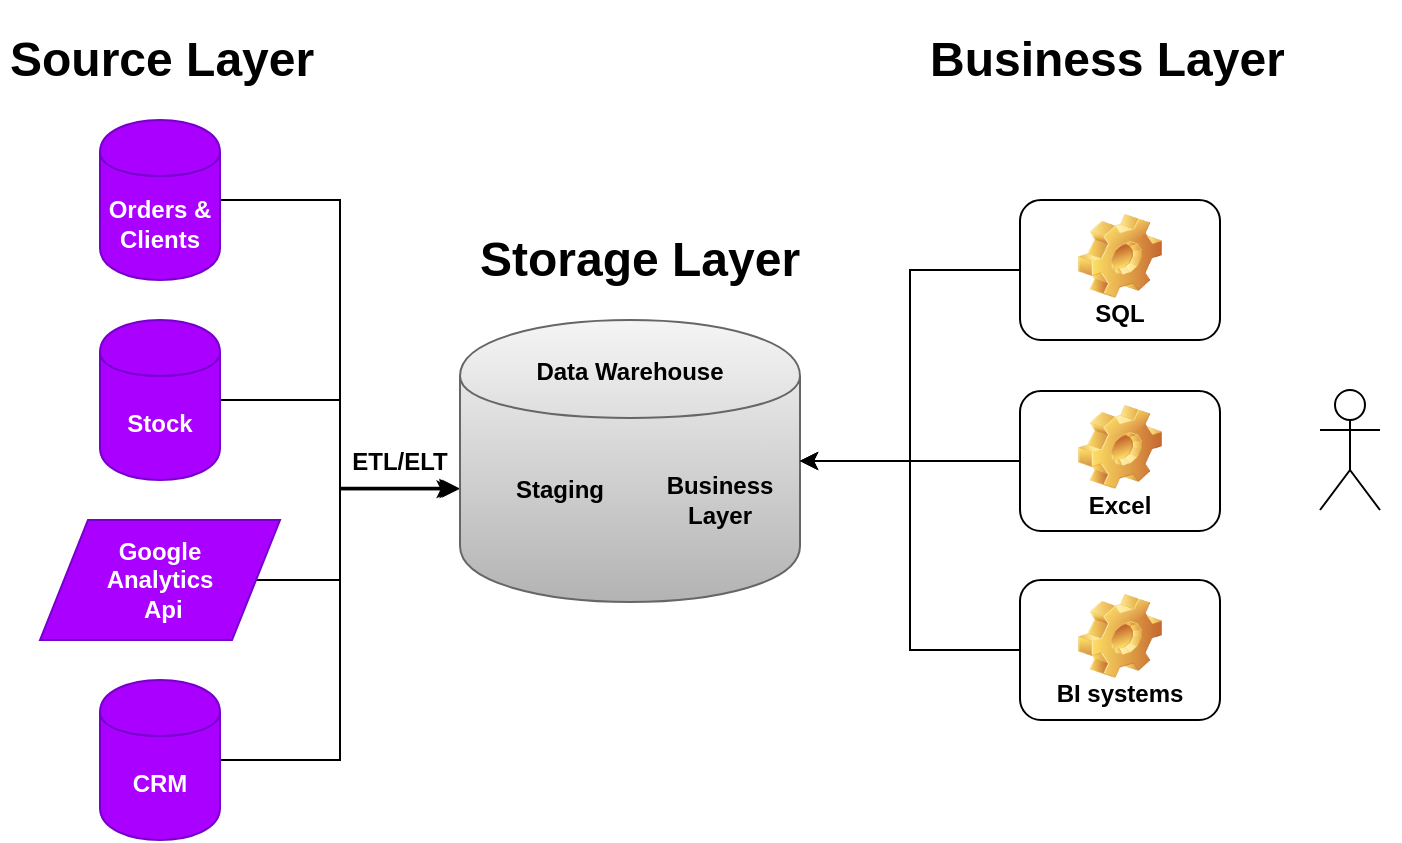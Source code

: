 <mxfile version="13.0.3" type="device"><diagram id="dXCG0oF36xIc1yctS2p7" name="Page-1"><mxGraphModel dx="1024" dy="680" grid="1" gridSize="10" guides="1" tooltips="1" connect="1" arrows="1" fold="1" page="1" pageScale="1" pageWidth="827" pageHeight="1169" math="0" shadow="0"><root><mxCell id="0"/><mxCell id="1" parent="0"/><mxCell id="pUR9qzl3h07Mnc_qxJL9-29" style="edgeStyle=orthogonalEdgeStyle;rounded=0;orthogonalLoop=1;jettySize=auto;html=1;entryX=-0.007;entryY=0.6;entryDx=0;entryDy=0;entryPerimeter=0;" parent="1" source="pUR9qzl3h07Mnc_qxJL9-1" target="pUR9qzl3h07Mnc_qxJL9-10" edge="1"><mxGeometry relative="1" as="geometry"><Array as="points"><mxPoint x="250" y="190"/><mxPoint x="250" y="335"/></Array></mxGeometry></mxCell><mxCell id="pUR9qzl3h07Mnc_qxJL9-1" value="Orders &amp;amp; Clients" style="shape=cylinder;whiteSpace=wrap;html=1;boundedLbl=1;backgroundOutline=1;fillColor=#aa00ff;strokeColor=#7700CC;fontStyle=1;fontColor=#ffffff;" parent="1" vertex="1"><mxGeometry x="130" y="150" width="60" height="80" as="geometry"/></mxCell><mxCell id="pUR9qzl3h07Mnc_qxJL9-30" style="edgeStyle=orthogonalEdgeStyle;rounded=0;orthogonalLoop=1;jettySize=auto;html=1;entryX=-0.016;entryY=0.6;entryDx=0;entryDy=0;entryPerimeter=0;" parent="1" source="pUR9qzl3h07Mnc_qxJL9-4" target="pUR9qzl3h07Mnc_qxJL9-10" edge="1"><mxGeometry relative="1" as="geometry"/></mxCell><mxCell id="pUR9qzl3h07Mnc_qxJL9-4" value="Stock" style="shape=cylinder;whiteSpace=wrap;html=1;boundedLbl=1;backgroundOutline=1;fillColor=#aa00ff;strokeColor=#7700CC;fontStyle=1;fontColor=#ffffff;" parent="1" vertex="1"><mxGeometry x="130" y="250" width="60" height="80" as="geometry"/></mxCell><mxCell id="pUR9qzl3h07Mnc_qxJL9-35" style="edgeStyle=orthogonalEdgeStyle;rounded=0;orthogonalLoop=1;jettySize=auto;html=1;entryX=0.001;entryY=0.598;entryDx=0;entryDy=0;entryPerimeter=0;" parent="1" source="pUR9qzl3h07Mnc_qxJL9-8" target="pUR9qzl3h07Mnc_qxJL9-10" edge="1"><mxGeometry relative="1" as="geometry"/></mxCell><mxCell id="pUR9qzl3h07Mnc_qxJL9-8" value="CRM&lt;br&gt;" style="shape=cylinder;whiteSpace=wrap;html=1;boundedLbl=1;backgroundOutline=1;fillColor=#aa00ff;strokeColor=#7700CC;fontColor=#ffffff;fontStyle=1" parent="1" vertex="1"><mxGeometry x="130" y="430" width="60" height="80" as="geometry"/></mxCell><mxCell id="pUR9qzl3h07Mnc_qxJL9-33" style="edgeStyle=orthogonalEdgeStyle;rounded=0;orthogonalLoop=1;jettySize=auto;html=1;entryX=-0.008;entryY=0.595;entryDx=0;entryDy=0;entryPerimeter=0;" parent="1" source="pUR9qzl3h07Mnc_qxJL9-9" target="pUR9qzl3h07Mnc_qxJL9-10" edge="1"><mxGeometry relative="1" as="geometry"><Array as="points"><mxPoint x="250" y="380"/><mxPoint x="250" y="334"/></Array></mxGeometry></mxCell><mxCell id="pUR9qzl3h07Mnc_qxJL9-9" value="Google &lt;br&gt;Analytics&lt;br&gt;&amp;nbsp;Api" style="shape=parallelogram;perimeter=parallelogramPerimeter;whiteSpace=wrap;html=1;fillColor=#aa00ff;strokeColor=#7700CC;fontStyle=1;fontColor=#ffffff;" parent="1" vertex="1"><mxGeometry x="100" y="350" width="120" height="60" as="geometry"/></mxCell><mxCell id="pUR9qzl3h07Mnc_qxJL9-10" value="" style="shape=cylinder;whiteSpace=wrap;html=1;boundedLbl=1;backgroundOutline=1;fillColor=#f5f5f5;strokeColor=#666666;gradientColor=#b3b3b3;" parent="1" vertex="1"><mxGeometry x="310" y="250" width="170" height="141" as="geometry"/></mxCell><mxCell id="pUR9qzl3h07Mnc_qxJL9-26" style="edgeStyle=orthogonalEdgeStyle;rounded=0;orthogonalLoop=1;jettySize=auto;html=1;entryX=1;entryY=0.5;entryDx=0;entryDy=0;" parent="1" source="pUR9qzl3h07Mnc_qxJL9-13" target="pUR9qzl3h07Mnc_qxJL9-10" edge="1"><mxGeometry relative="1" as="geometry"/></mxCell><mxCell id="pUR9qzl3h07Mnc_qxJL9-13" value="SQL" style="label;whiteSpace=wrap;html=1;align=center;verticalAlign=bottom;spacingLeft=0;spacingBottom=4;imageAlign=center;imageVerticalAlign=top;image=img/clipart/Gear_128x128.png" parent="1" vertex="1"><mxGeometry x="590" y="190" width="100" height="70" as="geometry"/></mxCell><mxCell id="pUR9qzl3h07Mnc_qxJL9-25" style="edgeStyle=orthogonalEdgeStyle;rounded=0;orthogonalLoop=1;jettySize=auto;html=1;" parent="1" source="pUR9qzl3h07Mnc_qxJL9-14" target="pUR9qzl3h07Mnc_qxJL9-10" edge="1"><mxGeometry relative="1" as="geometry"/></mxCell><mxCell id="pUR9qzl3h07Mnc_qxJL9-14" value="Excel" style="label;whiteSpace=wrap;html=1;align=center;verticalAlign=bottom;spacingLeft=0;spacingBottom=4;imageAlign=center;imageVerticalAlign=top;image=img/clipart/Gear_128x128.png" parent="1" vertex="1"><mxGeometry x="590" y="285.5" width="100" height="70" as="geometry"/></mxCell><mxCell id="pUR9qzl3h07Mnc_qxJL9-28" style="edgeStyle=orthogonalEdgeStyle;rounded=0;orthogonalLoop=1;jettySize=auto;html=1;entryX=1;entryY=0.5;entryDx=0;entryDy=0;" parent="1" source="pUR9qzl3h07Mnc_qxJL9-17" target="pUR9qzl3h07Mnc_qxJL9-10" edge="1"><mxGeometry relative="1" as="geometry"/></mxCell><mxCell id="pUR9qzl3h07Mnc_qxJL9-17" value="BI systems" style="label;whiteSpace=wrap;html=1;align=center;verticalAlign=bottom;spacingLeft=0;spacingBottom=4;imageAlign=center;imageVerticalAlign=top;image=img/clipart/Gear_128x128.png" parent="1" vertex="1"><mxGeometry x="590" y="380" width="100" height="70" as="geometry"/></mxCell><mxCell id="pUR9qzl3h07Mnc_qxJL9-18" value="Data Warehouse" style="text;html=1;strokeColor=none;fillColor=none;align=center;verticalAlign=middle;whiteSpace=wrap;rounded=0;fontStyle=1" parent="1" vertex="1"><mxGeometry x="345" y="265.5" width="100" height="20" as="geometry"/></mxCell><mxCell id="pUR9qzl3h07Mnc_qxJL9-20" value="Staging" style="text;html=1;strokeColor=none;fillColor=none;align=center;verticalAlign=middle;whiteSpace=wrap;rounded=0;fontStyle=1" parent="1" vertex="1"><mxGeometry x="340" y="325" width="40" height="20" as="geometry"/></mxCell><mxCell id="pUR9qzl3h07Mnc_qxJL9-21" value="Business Layer" style="text;html=1;strokeColor=none;fillColor=none;align=center;verticalAlign=middle;whiteSpace=wrap;rounded=0;fontStyle=1" parent="1" vertex="1"><mxGeometry x="400" y="330" width="80" height="20" as="geometry"/></mxCell><mxCell id="pUR9qzl3h07Mnc_qxJL9-36" value="" style="shape=umlActor;verticalLabelPosition=bottom;labelBackgroundColor=#ffffff;verticalAlign=top;html=1;outlineConnect=0;fontStyle=1" parent="1" vertex="1"><mxGeometry x="740" y="285" width="30" height="60" as="geometry"/></mxCell><mxCell id="OeLW6CvkGw9Xa1OU6PE5-2" value="&lt;h1&gt;Source Layer&lt;/h1&gt;" style="text;html=1;strokeColor=none;fillColor=none;spacing=5;spacingTop=-20;whiteSpace=wrap;overflow=hidden;rounded=0;" vertex="1" parent="1"><mxGeometry x="80" y="100" width="180" height="40" as="geometry"/></mxCell><mxCell id="OeLW6CvkGw9Xa1OU6PE5-3" value="&lt;h1&gt;Storage Layer&lt;/h1&gt;" style="text;html=1;strokeColor=none;fillColor=none;spacing=5;spacingTop=-20;whiteSpace=wrap;overflow=hidden;rounded=0;" vertex="1" parent="1"><mxGeometry x="315" y="200" width="180" height="40" as="geometry"/></mxCell><mxCell id="OeLW6CvkGw9Xa1OU6PE5-4" value="&lt;h1&gt;Business Layer&lt;/h1&gt;" style="text;html=1;strokeColor=none;fillColor=none;spacing=5;spacingTop=-20;whiteSpace=wrap;overflow=hidden;rounded=0;" vertex="1" parent="1"><mxGeometry x="540" y="100" width="240" height="40" as="geometry"/></mxCell><mxCell id="OeLW6CvkGw9Xa1OU6PE5-5" value="ETL/ELT" style="text;html=1;strokeColor=none;fillColor=none;align=center;verticalAlign=middle;whiteSpace=wrap;rounded=0;fontStyle=1" vertex="1" parent="1"><mxGeometry x="260" y="310.5" width="40" height="20" as="geometry"/></mxCell></root></mxGraphModel></diagram></mxfile>